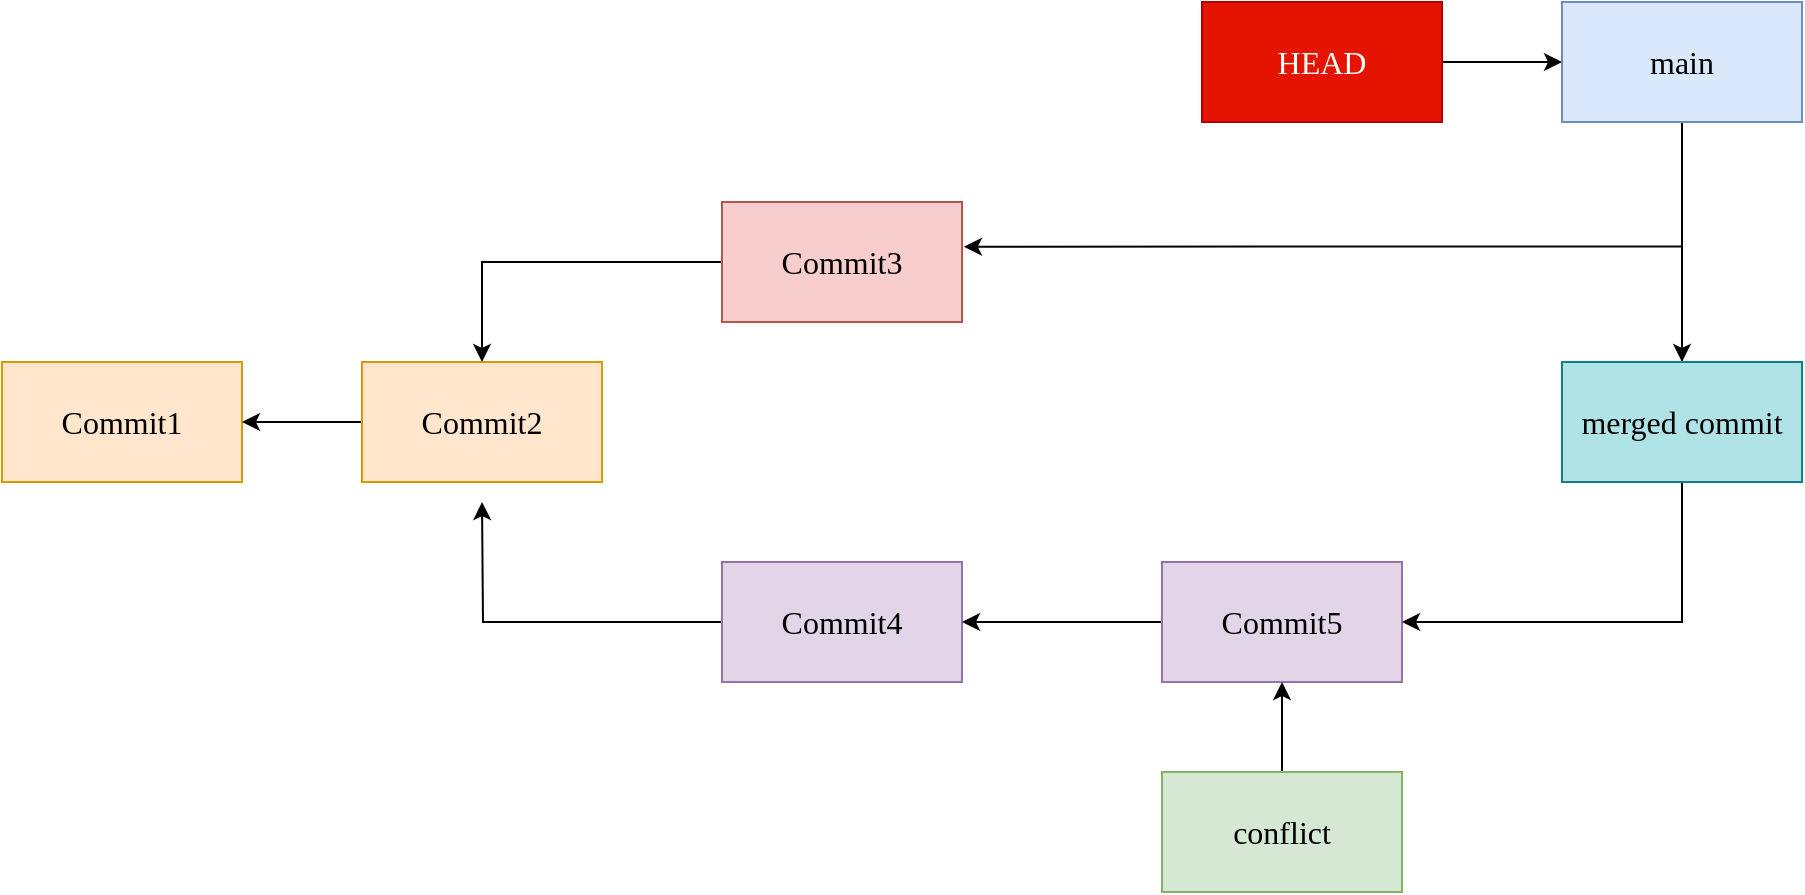 <mxfile version="20.2.3" type="device"><diagram id="6t95Ih9-PMRME2wZGjt9" name="第 1 页"><mxGraphModel dx="1209" dy="852" grid="1" gridSize="10" guides="1" tooltips="1" connect="1" arrows="1" fold="1" page="1" pageScale="1" pageWidth="827" pageHeight="1169" math="0" shadow="0"><root><mxCell id="0"/><mxCell id="1" parent="0"/><mxCell id="k4Uy2OUL4QKr4PVVOet7-1" value="Commit1" style="rounded=0;whiteSpace=wrap;html=1;fillColor=#ffe6cc;strokeColor=#d79b00;fontSize=16;fontFamily=Comic Sans MS;" vertex="1" parent="1"><mxGeometry x="160" y="320" width="120" height="60" as="geometry"/></mxCell><mxCell id="k4Uy2OUL4QKr4PVVOet7-9" value="" style="edgeStyle=orthogonalEdgeStyle;rounded=0;orthogonalLoop=1;jettySize=auto;html=1;fontSize=16;fontFamily=Comic Sans MS;" edge="1" parent="1" source="k4Uy2OUL4QKr4PVVOet7-2" target="k4Uy2OUL4QKr4PVVOet7-1"><mxGeometry relative="1" as="geometry"/></mxCell><mxCell id="k4Uy2OUL4QKr4PVVOet7-2" value="Commit2" style="rounded=0;whiteSpace=wrap;html=1;fillColor=#ffe6cc;strokeColor=#d79b00;fontSize=16;fontFamily=Comic Sans MS;" vertex="1" parent="1"><mxGeometry x="340" y="320" width="120" height="60" as="geometry"/></mxCell><mxCell id="k4Uy2OUL4QKr4PVVOet7-4" style="edgeStyle=orthogonalEdgeStyle;rounded=0;orthogonalLoop=1;jettySize=auto;html=1;fontSize=16;fontFamily=Comic Sans MS;" edge="1" parent="1" source="k4Uy2OUL4QKr4PVVOet7-3" target="k4Uy2OUL4QKr4PVVOet7-2"><mxGeometry relative="1" as="geometry"/></mxCell><mxCell id="k4Uy2OUL4QKr4PVVOet7-3" value="Commit3" style="rounded=0;whiteSpace=wrap;html=1;fillColor=#f8cecc;strokeColor=#b85450;fontSize=16;fontFamily=Comic Sans MS;" vertex="1" parent="1"><mxGeometry x="520" y="240" width="120" height="60" as="geometry"/></mxCell><mxCell id="k4Uy2OUL4QKr4PVVOet7-8" style="edgeStyle=orthogonalEdgeStyle;rounded=0;orthogonalLoop=1;jettySize=auto;html=1;fontSize=16;fontFamily=Comic Sans MS;" edge="1" parent="1" source="k4Uy2OUL4QKr4PVVOet7-5"><mxGeometry relative="1" as="geometry"><mxPoint x="400" y="390" as="targetPoint"/></mxGeometry></mxCell><mxCell id="k4Uy2OUL4QKr4PVVOet7-5" value="Commit4" style="rounded=0;whiteSpace=wrap;html=1;fillColor=#e1d5e7;strokeColor=#9673a6;fontSize=16;fontFamily=Comic Sans MS;" vertex="1" parent="1"><mxGeometry x="520" y="420" width="120" height="60" as="geometry"/></mxCell><mxCell id="k4Uy2OUL4QKr4PVVOet7-7" value="" style="edgeStyle=orthogonalEdgeStyle;rounded=0;orthogonalLoop=1;jettySize=auto;html=1;fontSize=16;fontFamily=Comic Sans MS;" edge="1" parent="1" source="k4Uy2OUL4QKr4PVVOet7-6" target="k4Uy2OUL4QKr4PVVOet7-5"><mxGeometry relative="1" as="geometry"/></mxCell><mxCell id="k4Uy2OUL4QKr4PVVOet7-6" value="Commit5" style="rounded=0;whiteSpace=wrap;html=1;fillColor=#e1d5e7;strokeColor=#9673a6;fontSize=16;fontFamily=Comic Sans MS;" vertex="1" parent="1"><mxGeometry x="740" y="420" width="120" height="60" as="geometry"/></mxCell><mxCell id="k4Uy2OUL4QKr4PVVOet7-22" style="edgeStyle=orthogonalEdgeStyle;rounded=0;orthogonalLoop=1;jettySize=auto;html=1;fontFamily=Comic Sans MS;fontSize=16;" edge="1" parent="1" source="k4Uy2OUL4QKr4PVVOet7-10"><mxGeometry relative="1" as="geometry"><mxPoint x="1000" y="320" as="targetPoint"/></mxGeometry></mxCell><mxCell id="k4Uy2OUL4QKr4PVVOet7-10" value="main" style="rounded=0;whiteSpace=wrap;html=1;fillColor=#dae8fc;strokeColor=#6c8ebf;fontSize=16;fontFamily=Comic Sans MS;" vertex="1" parent="1"><mxGeometry x="940" y="140" width="120" height="60" as="geometry"/></mxCell><mxCell id="k4Uy2OUL4QKr4PVVOet7-12" value="" style="edgeStyle=orthogonalEdgeStyle;rounded=0;orthogonalLoop=1;jettySize=auto;html=1;fontSize=16;fontFamily=Comic Sans MS;" edge="1" parent="1" source="k4Uy2OUL4QKr4PVVOet7-11" target="k4Uy2OUL4QKr4PVVOet7-6"><mxGeometry relative="1" as="geometry"/></mxCell><mxCell id="k4Uy2OUL4QKr4PVVOet7-11" value="conflict" style="rounded=0;whiteSpace=wrap;html=1;fillColor=#d5e8d4;strokeColor=#82b366;fontSize=16;fontFamily=Comic Sans MS;" vertex="1" parent="1"><mxGeometry x="740" y="525" width="120" height="60" as="geometry"/></mxCell><mxCell id="k4Uy2OUL4QKr4PVVOet7-23" value="" style="edgeStyle=orthogonalEdgeStyle;rounded=0;orthogonalLoop=1;jettySize=auto;html=1;fontFamily=Comic Sans MS;fontSize=16;" edge="1" parent="1" source="k4Uy2OUL4QKr4PVVOet7-13" target="k4Uy2OUL4QKr4PVVOet7-10"><mxGeometry relative="1" as="geometry"/></mxCell><mxCell id="k4Uy2OUL4QKr4PVVOet7-13" value="HEAD" style="rounded=0;whiteSpace=wrap;html=1;fillColor=#e51400;fontColor=#ffffff;strokeColor=#B20000;fontSize=16;fontFamily=Comic Sans MS;" vertex="1" parent="1"><mxGeometry x="760" y="140" width="120" height="60" as="geometry"/></mxCell><mxCell id="k4Uy2OUL4QKr4PVVOet7-18" style="edgeStyle=orthogonalEdgeStyle;rounded=0;orthogonalLoop=1;jettySize=auto;html=1;entryX=1.008;entryY=0.372;entryDx=0;entryDy=0;entryPerimeter=0;fontFamily=Comic Sans MS;fontSize=16;" edge="1" parent="1" source="k4Uy2OUL4QKr4PVVOet7-17" target="k4Uy2OUL4QKr4PVVOet7-3"><mxGeometry relative="1" as="geometry"><Array as="points"><mxPoint x="1000" y="262"/></Array></mxGeometry></mxCell><mxCell id="k4Uy2OUL4QKr4PVVOet7-19" style="edgeStyle=orthogonalEdgeStyle;rounded=0;orthogonalLoop=1;jettySize=auto;html=1;entryX=1;entryY=0.5;entryDx=0;entryDy=0;fontFamily=Comic Sans MS;fontSize=16;" edge="1" parent="1" source="k4Uy2OUL4QKr4PVVOet7-17" target="k4Uy2OUL4QKr4PVVOet7-6"><mxGeometry relative="1" as="geometry"><Array as="points"><mxPoint x="1000" y="450"/></Array></mxGeometry></mxCell><mxCell id="k4Uy2OUL4QKr4PVVOet7-17" value="merged commit" style="rounded=0;whiteSpace=wrap;html=1;fontFamily=Comic Sans MS;fontSize=16;fillColor=#b0e3e6;strokeColor=#0e8088;" vertex="1" parent="1"><mxGeometry x="940" y="320" width="120" height="60" as="geometry"/></mxCell></root></mxGraphModel></diagram></mxfile>